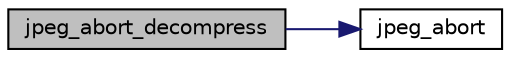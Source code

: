 digraph "jpeg_abort_decompress"
{
 // LATEX_PDF_SIZE
  bgcolor="transparent";
  edge [fontname="Helvetica",fontsize="10",labelfontname="Helvetica",labelfontsize="10"];
  node [fontname="Helvetica",fontsize="10",shape=record];
  rankdir="LR";
  Node7 [label="jpeg_abort_decompress",height=0.2,width=0.4,color="black", fillcolor="grey75", style="filled", fontcolor="black",tooltip=" "];
  Node7 -> Node8 [color="midnightblue",fontsize="10",style="solid"];
  Node8 [label="jpeg_abort",height=0.2,width=0.4,color="black",URL="$jcomapi_8c.html#a4d237ece8d7a6e59421436c3e99b5af7",tooltip=" "];
}

